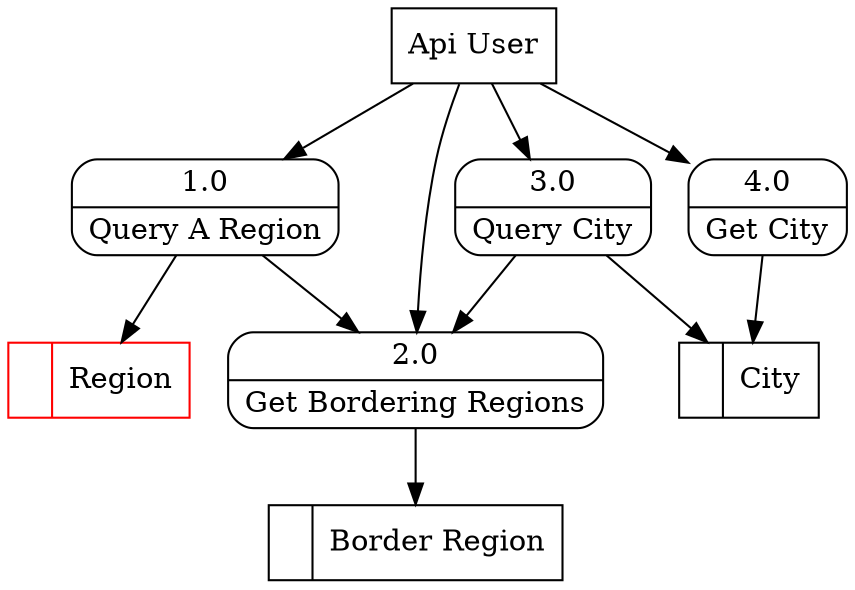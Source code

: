 digraph dfd2{ 
node[shape=record]
200 [label="<f0>  |<f1> City " ];
201 [label="<f0>  |<f1> Region " color=red];
202 [label="<f0>  |<f1> Border Region " ];
203 [label="Api User" shape=box];
204 [label="{<f0> 1.0|<f1> Query A Region }" shape=Mrecord];
205 [label="{<f0> 2.0|<f1> Get Bordering Regions }" shape=Mrecord];
206 [label="{<f0> 3.0|<f1> Query City }" shape=Mrecord];
207 [label="{<f0> 4.0|<f1> Get City }" shape=Mrecord];
203 -> 204
203 -> 205
203 -> 206
203 -> 207
204 -> 205
204 -> 201
205 -> 202
206 -> 205
206 -> 200
207 -> 200
}